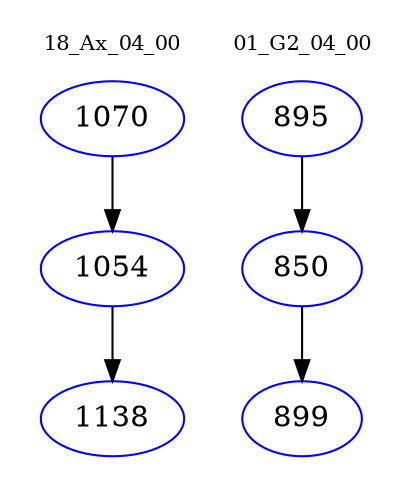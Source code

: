 digraph{
subgraph cluster_0 {
color = white
label = "18_Ax_04_00";
fontsize=10;
T0_1070 [label="1070", color="blue"]
T0_1070 -> T0_1054 [color="black"]
T0_1054 [label="1054", color="blue"]
T0_1054 -> T0_1138 [color="black"]
T0_1138 [label="1138", color="blue"]
}
subgraph cluster_1 {
color = white
label = "01_G2_04_00";
fontsize=10;
T1_895 [label="895", color="blue"]
T1_895 -> T1_850 [color="black"]
T1_850 [label="850", color="blue"]
T1_850 -> T1_899 [color="black"]
T1_899 [label="899", color="blue"]
}
}
